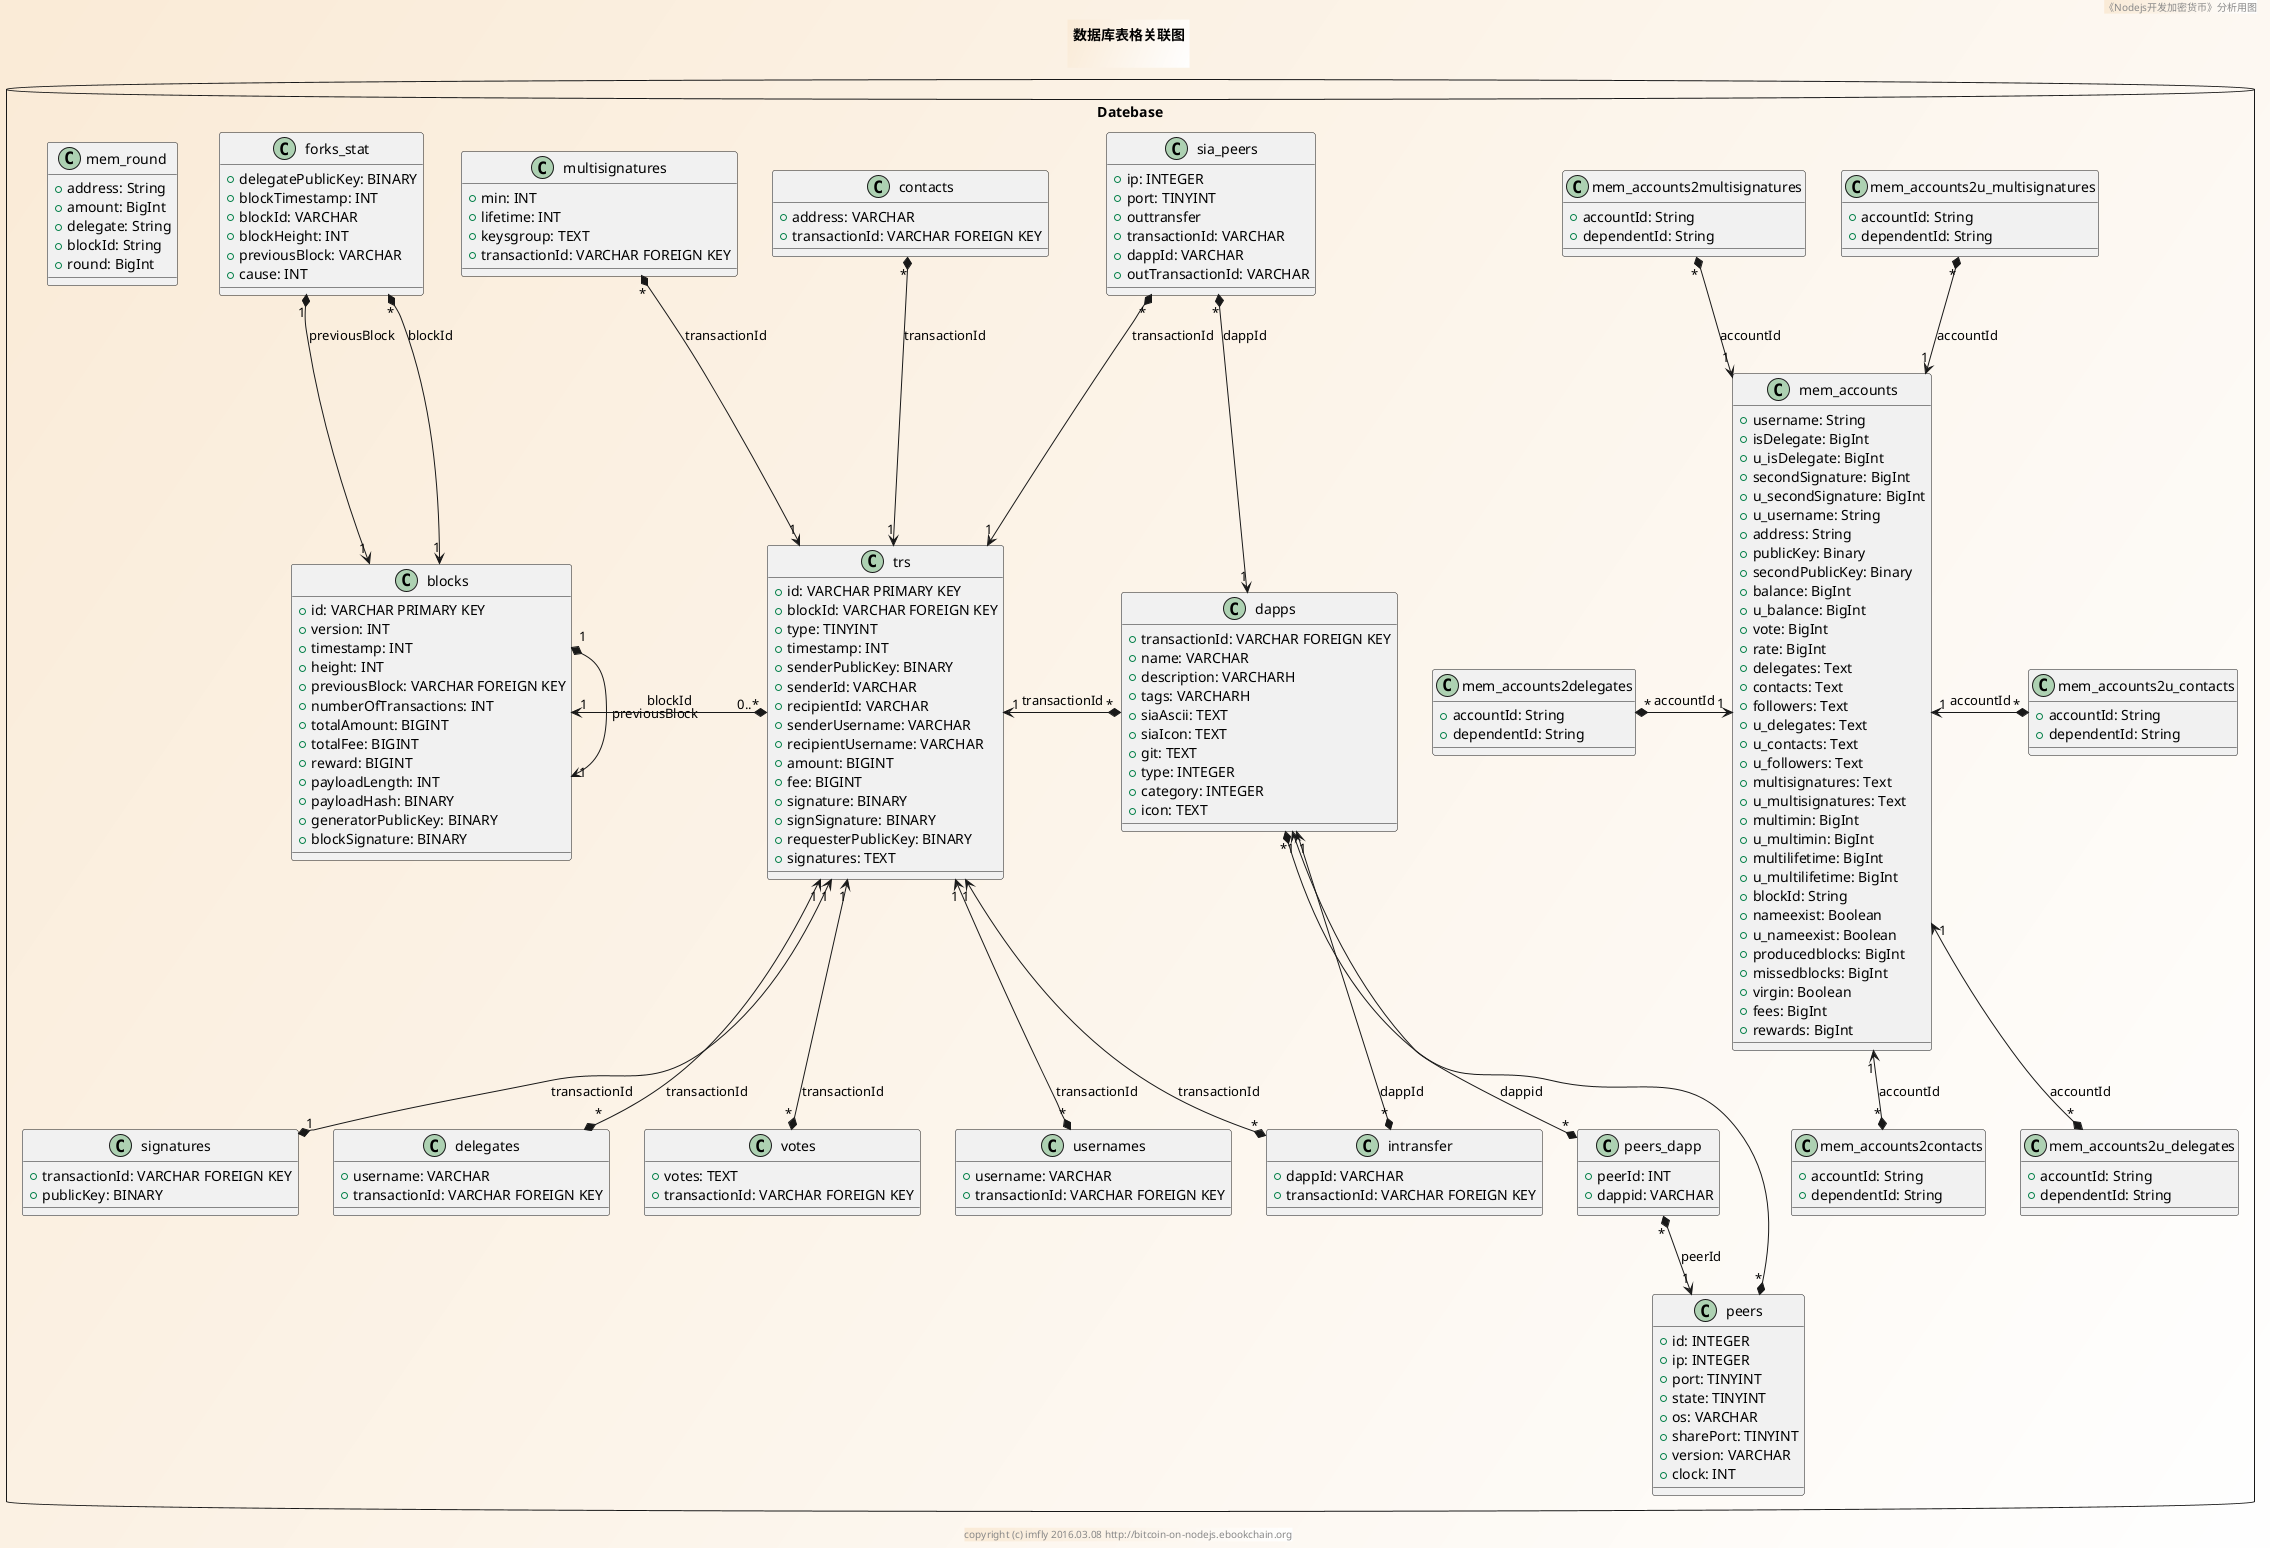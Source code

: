 @startuml ../../../styles/images/modules/database/database-all.png
skinparam BorderColor #blue\9932CC
skinparam backgroundcolor AntiqueWhite/white

title
数据库表格关联图

end title
footer copyright (c) imfly 2016.03.08 http://bitcoin-on-nodejs.ebookchain.org
header 《Nodejs开发加密货币》分析用图

' modules/Peer.js
package Datebase <<Database>> {
  Class blocks {
    + id: VARCHAR PRIMARY KEY
    + version: INT
    + timestamp: INT
    + height: INT
    + previousBlock: VARCHAR FOREIGN KEY
    + numberOfTransactions: INT
    + totalAmount: BIGINT
    + totalFee: BIGINT
    + reward: BIGINT
    + payloadLength: INT
    + payloadHash: BINARY
    + generatorPublicKey: BINARY
    + blockSignature: BINARY
  }

  Class trs {
    +id: VARCHAR PRIMARY KEY
    +blockId: VARCHAR FOREIGN KEY
    +type: TINYINT
    +timestamp: INT
    +senderPublicKey: BINARY
    +senderId: VARCHAR
    +recipientId: VARCHAR
    +senderUsername: VARCHAR
    +recipientUsername: VARCHAR
    +amount: BIGINT
    +fee: BIGINT
    +signature: BINARY
    +signSignature: BINARY
    +requesterPublicKey: BINARY
    +signatures: TEXT
  }

  Class signatures {
    +transactionId: VARCHAR FOREIGN KEY
    +publicKey: BINARY
  }

  Class delegates {
    +username: VARCHAR
    +transactionId: VARCHAR FOREIGN KEY
  }

  Class votes {
    +votes: TEXT
    +transactionId: VARCHAR FOREIGN KEY
  }

  Class usernames {
    +username: VARCHAR
    +transactionId: VARCHAR FOREIGN KEY
  }

  Class contacts{
    +address: VARCHAR
    +transactionId: VARCHAR FOREIGN KEY
  }

  Class forks_stat {
    +delegatePublicKey: BINARY
    +blockTimestamp: INT
    +blockId: VARCHAR
    +blockHeight: INT
    +previousBlock: VARCHAR
    +cause: INT
  }

  Class multisignatures{
    +min: INT
    +lifetime: INT
    +keysgroup: TEXT
    +transactionId: VARCHAR FOREIGN KEY
  }

  Class dapps{
    +transactionId: VARCHAR FOREIGN KEY
    +name: VARCHAR
    +description: VARCHARH
    +tags: VARCHARH
    +siaAscii: TEXT
    +siaIcon: TEXT
    +git: TEXT
    +type: INTEGER
    +category: INTEGER
    +icon: TEXT
  }

  Class intransfer{
    +dappId: VARCHAR
    +transactionId: VARCHAR FOREIGN KEY
  }

  Class sia_peers{
    +ip: INTEGER
    +port: TINYINT
    +outtransfer
    +transactionId: VARCHAR
    +dappId: VARCHAR
    +outTransactionId: VARCHAR
  }

  Class peers{
    +id: INTEGER
    +ip: INTEGER
    +port: TINYINT
    +state: TINYINT
    +os: VARCHAR
    +sharePort: TINYINT
    +version: VARCHAR
    +clock: INT
  }

  Class peers_dapp{
    +peerId: INT
    +dappid: VARCHAR
  }

  ' mem
  Class mem_round {
    + address: String
    + amount: BigInt
    + delegate: String
    + blockId: String
    + round: BigInt
  }

  Class mem_accounts {
    + username: String
    + isDelegate: BigInt
    + u_isDelegate: BigInt
    + secondSignature: BigInt
    + u_secondSignature: BigInt
    + u_username: String
    + address: String
    + publicKey: Binary
    + secondPublicKey: Binary
    + balance: BigInt
    + u_balance: BigInt
    + vote: BigInt
    + rate: BigInt
    + delegates: Text
    + contacts: Text
    + followers: Text
    + u_delegates: Text
    + u_contacts: Text
    + u_followers: Text
    + multisignatures: Text
    + u_multisignatures: Text
    + multimin: BigInt
    + u_multimin: BigInt
    + multilifetime: BigInt
    + u_multilifetime: BigInt
    + blockId: String
    + nameexist: Boolean
    + u_nameexist: Boolean
    + producedblocks: BigInt
    + missedblocks: BigInt
    + virgin: Boolean
    + fees: BigInt
    + rewards: BigInt
  }

  Class mem_accounts2delegates {
    + accountId: String
    + dependentId: String
  }

  Class mem_accounts2contacts {
    + accountId: String
    + dependentId: String
  }

  Class mem_accounts2u_delegates {
    + accountId: String
    + dependentId: String
  }

  Class mem_accounts2u_contacts {
    + accountId: String
    + dependentId: String
  }

  Class mem_accounts2multisignatures {
    + accountId: String
    + dependentId: String
  }

  Class mem_accounts2u_multisignatures {
    + accountId: String
    + dependentId: String
  }

  ' relationship
    mem_accounts "1" <-left-* "*" mem_accounts2delegates: accountId
    mem_accounts "1" <-down-* "*" mem_accounts2contacts: accountId
    mem_accounts "1" <-down-* "*" mem_accounts2u_delegates: accountId
    mem_accounts "1" <-right-* "*" mem_accounts2u_contacts: accountId
    mem_accounts "1" <-up-* "*" mem_accounts2multisignatures: accountId
    mem_accounts "1" <-up-* "*" mem_accounts2u_multisignatures: accountId

  ' relationship
    blocks "1" *-> "1" blocks: previousBlock
    trs "0..*" *-left-> "1" blocks: blockId
    forks_stat "*" *-down-> "1" blocks: blockId
    forks_stat "1" *-down-> "1" blocks: previousBlock
    signatures "1" *-up-> "1" trs: transactionId
    delegates "*" *-up-> "1" trs: transactionId
    votes "*" *-up-> "1" trs: transactionId
    usernames "*" *-up-> "1" trs: transactionId
    contacts "*" *-down-> "1" trs: transactionId
    multisignatures "*" *-down-> "1" trs: transactionId
    dapps "*" *-left-> "1" trs: transactionId
    intransfer "*" *-down-> "1" trs: transactionId
    sia_peers  "*" *-down-> "1" trs: transactionId
    intransfer "*" *-up-> "1" dapps: dappId
    sia_peers  "*" *-down-> "1" dapps: dappId
    peers "1" <-up-* "*" peers_dapp: peerId
    dapps "1" <-down-* "*" peers_dapp: dappid
    peers "*" *-left-* "*" dapps
}
@enduml
